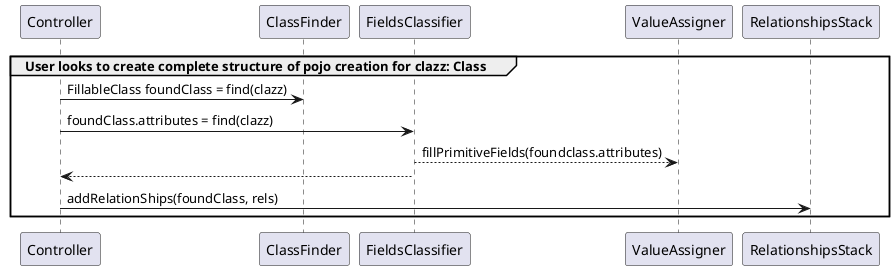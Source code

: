 @startuml

	group User looks to create complete structure of pojo creation for <b>clazz: Class</b> 
	      Controller -> ClassFinder : FillableClass foundClass = find(clazz)
	      Controller -> FieldsClassifier : foundClass.attributes = find(clazz)
	      FieldsClassifier --> ValueAssigner :  fillPrimitiveFields(foundclass.attributes)
	      FieldsClassifier --> Controller
	      Controller -> RelationshipsStack : addRelationShips(foundClass, rels)
	end


@enduml
